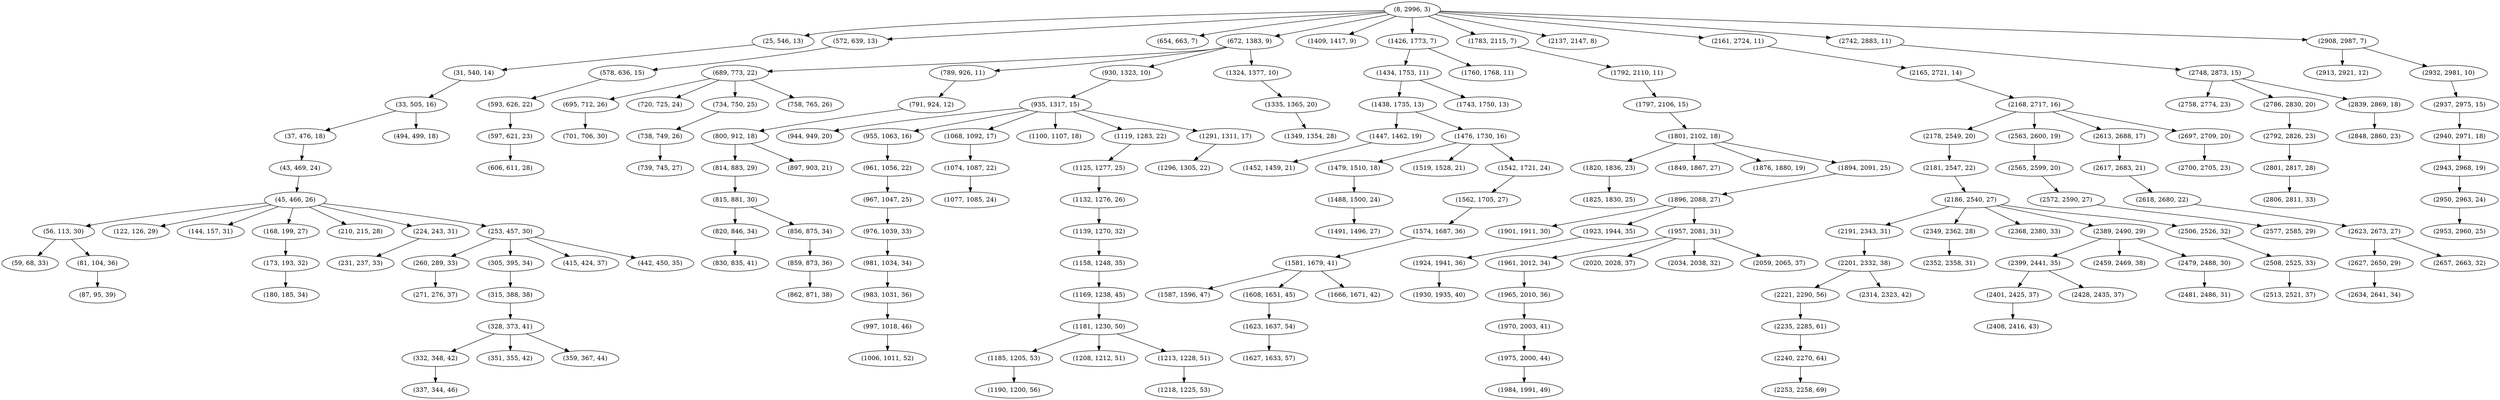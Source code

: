 digraph tree {
    "(8, 2996, 3)";
    "(25, 546, 13)";
    "(31, 540, 14)";
    "(33, 505, 16)";
    "(37, 476, 18)";
    "(43, 469, 24)";
    "(45, 466, 26)";
    "(56, 113, 30)";
    "(59, 68, 33)";
    "(81, 104, 36)";
    "(87, 95, 39)";
    "(122, 126, 29)";
    "(144, 157, 31)";
    "(168, 199, 27)";
    "(173, 193, 32)";
    "(180, 185, 34)";
    "(210, 215, 28)";
    "(224, 243, 31)";
    "(231, 237, 33)";
    "(253, 457, 30)";
    "(260, 289, 33)";
    "(271, 276, 37)";
    "(305, 395, 34)";
    "(315, 388, 38)";
    "(328, 373, 41)";
    "(332, 348, 42)";
    "(337, 344, 46)";
    "(351, 355, 42)";
    "(359, 367, 44)";
    "(415, 424, 37)";
    "(442, 450, 35)";
    "(494, 499, 18)";
    "(572, 639, 13)";
    "(578, 636, 15)";
    "(593, 626, 22)";
    "(597, 621, 23)";
    "(606, 611, 28)";
    "(654, 663, 7)";
    "(672, 1383, 9)";
    "(689, 773, 22)";
    "(695, 712, 26)";
    "(701, 706, 30)";
    "(720, 725, 24)";
    "(734, 750, 25)";
    "(738, 749, 26)";
    "(739, 745, 27)";
    "(758, 765, 26)";
    "(789, 926, 11)";
    "(791, 924, 12)";
    "(800, 912, 18)";
    "(814, 883, 29)";
    "(815, 881, 30)";
    "(820, 846, 34)";
    "(830, 835, 41)";
    "(856, 875, 34)";
    "(859, 873, 36)";
    "(862, 871, 38)";
    "(897, 903, 21)";
    "(930, 1323, 10)";
    "(935, 1317, 15)";
    "(944, 949, 20)";
    "(955, 1063, 16)";
    "(961, 1056, 22)";
    "(967, 1047, 25)";
    "(976, 1039, 33)";
    "(981, 1034, 34)";
    "(983, 1031, 36)";
    "(997, 1018, 46)";
    "(1006, 1011, 52)";
    "(1068, 1092, 17)";
    "(1074, 1087, 22)";
    "(1077, 1085, 24)";
    "(1100, 1107, 18)";
    "(1119, 1283, 22)";
    "(1125, 1277, 25)";
    "(1132, 1276, 26)";
    "(1139, 1270, 32)";
    "(1158, 1248, 35)";
    "(1169, 1238, 45)";
    "(1181, 1230, 50)";
    "(1185, 1205, 53)";
    "(1190, 1200, 56)";
    "(1208, 1212, 51)";
    "(1213, 1228, 51)";
    "(1218, 1225, 53)";
    "(1291, 1311, 17)";
    "(1296, 1305, 22)";
    "(1324, 1377, 10)";
    "(1335, 1365, 20)";
    "(1349, 1354, 28)";
    "(1409, 1417, 9)";
    "(1426, 1773, 7)";
    "(1434, 1753, 11)";
    "(1438, 1735, 13)";
    "(1447, 1462, 19)";
    "(1452, 1459, 21)";
    "(1476, 1730, 16)";
    "(1479, 1510, 18)";
    "(1488, 1500, 24)";
    "(1491, 1496, 27)";
    "(1519, 1528, 21)";
    "(1542, 1721, 24)";
    "(1562, 1705, 27)";
    "(1574, 1687, 36)";
    "(1581, 1679, 41)";
    "(1587, 1596, 47)";
    "(1608, 1651, 45)";
    "(1623, 1637, 54)";
    "(1627, 1633, 57)";
    "(1666, 1671, 42)";
    "(1743, 1750, 13)";
    "(1760, 1768, 11)";
    "(1783, 2115, 7)";
    "(1792, 2110, 11)";
    "(1797, 2106, 15)";
    "(1801, 2102, 18)";
    "(1820, 1836, 23)";
    "(1825, 1830, 25)";
    "(1849, 1867, 27)";
    "(1876, 1880, 19)";
    "(1894, 2091, 25)";
    "(1896, 2088, 27)";
    "(1901, 1911, 30)";
    "(1923, 1944, 35)";
    "(1924, 1941, 36)";
    "(1930, 1935, 40)";
    "(1957, 2081, 31)";
    "(1961, 2012, 34)";
    "(1965, 2010, 36)";
    "(1970, 2003, 41)";
    "(1975, 2000, 44)";
    "(1984, 1991, 49)";
    "(2020, 2028, 37)";
    "(2034, 2038, 32)";
    "(2059, 2065, 37)";
    "(2137, 2147, 8)";
    "(2161, 2724, 11)";
    "(2165, 2721, 14)";
    "(2168, 2717, 16)";
    "(2178, 2549, 20)";
    "(2181, 2547, 22)";
    "(2186, 2540, 27)";
    "(2191, 2343, 31)";
    "(2201, 2332, 38)";
    "(2221, 2290, 56)";
    "(2235, 2285, 61)";
    "(2240, 2270, 64)";
    "(2253, 2258, 69)";
    "(2314, 2323, 42)";
    "(2349, 2362, 28)";
    "(2352, 2358, 31)";
    "(2368, 2380, 33)";
    "(2389, 2490, 29)";
    "(2399, 2441, 35)";
    "(2401, 2425, 37)";
    "(2408, 2416, 43)";
    "(2428, 2435, 37)";
    "(2459, 2469, 38)";
    "(2479, 2488, 30)";
    "(2481, 2486, 31)";
    "(2506, 2526, 32)";
    "(2508, 2525, 33)";
    "(2513, 2521, 37)";
    "(2563, 2600, 19)";
    "(2565, 2599, 20)";
    "(2572, 2590, 27)";
    "(2577, 2585, 29)";
    "(2613, 2688, 17)";
    "(2617, 2683, 21)";
    "(2618, 2680, 22)";
    "(2623, 2673, 27)";
    "(2627, 2650, 29)";
    "(2634, 2641, 34)";
    "(2657, 2663, 32)";
    "(2697, 2709, 20)";
    "(2700, 2705, 23)";
    "(2742, 2883, 11)";
    "(2748, 2873, 15)";
    "(2758, 2774, 23)";
    "(2786, 2830, 20)";
    "(2792, 2826, 23)";
    "(2801, 2817, 28)";
    "(2806, 2811, 33)";
    "(2839, 2869, 18)";
    "(2848, 2860, 23)";
    "(2908, 2987, 7)";
    "(2913, 2921, 12)";
    "(2932, 2981, 10)";
    "(2937, 2975, 15)";
    "(2940, 2971, 18)";
    "(2943, 2968, 19)";
    "(2950, 2963, 24)";
    "(2953, 2960, 25)";
    "(8, 2996, 3)" -> "(25, 546, 13)";
    "(8, 2996, 3)" -> "(572, 639, 13)";
    "(8, 2996, 3)" -> "(654, 663, 7)";
    "(8, 2996, 3)" -> "(672, 1383, 9)";
    "(8, 2996, 3)" -> "(1409, 1417, 9)";
    "(8, 2996, 3)" -> "(1426, 1773, 7)";
    "(8, 2996, 3)" -> "(1783, 2115, 7)";
    "(8, 2996, 3)" -> "(2137, 2147, 8)";
    "(8, 2996, 3)" -> "(2161, 2724, 11)";
    "(8, 2996, 3)" -> "(2742, 2883, 11)";
    "(8, 2996, 3)" -> "(2908, 2987, 7)";
    "(25, 546, 13)" -> "(31, 540, 14)";
    "(31, 540, 14)" -> "(33, 505, 16)";
    "(33, 505, 16)" -> "(37, 476, 18)";
    "(33, 505, 16)" -> "(494, 499, 18)";
    "(37, 476, 18)" -> "(43, 469, 24)";
    "(43, 469, 24)" -> "(45, 466, 26)";
    "(45, 466, 26)" -> "(56, 113, 30)";
    "(45, 466, 26)" -> "(122, 126, 29)";
    "(45, 466, 26)" -> "(144, 157, 31)";
    "(45, 466, 26)" -> "(168, 199, 27)";
    "(45, 466, 26)" -> "(210, 215, 28)";
    "(45, 466, 26)" -> "(224, 243, 31)";
    "(45, 466, 26)" -> "(253, 457, 30)";
    "(56, 113, 30)" -> "(59, 68, 33)";
    "(56, 113, 30)" -> "(81, 104, 36)";
    "(81, 104, 36)" -> "(87, 95, 39)";
    "(168, 199, 27)" -> "(173, 193, 32)";
    "(173, 193, 32)" -> "(180, 185, 34)";
    "(224, 243, 31)" -> "(231, 237, 33)";
    "(253, 457, 30)" -> "(260, 289, 33)";
    "(253, 457, 30)" -> "(305, 395, 34)";
    "(253, 457, 30)" -> "(415, 424, 37)";
    "(253, 457, 30)" -> "(442, 450, 35)";
    "(260, 289, 33)" -> "(271, 276, 37)";
    "(305, 395, 34)" -> "(315, 388, 38)";
    "(315, 388, 38)" -> "(328, 373, 41)";
    "(328, 373, 41)" -> "(332, 348, 42)";
    "(328, 373, 41)" -> "(351, 355, 42)";
    "(328, 373, 41)" -> "(359, 367, 44)";
    "(332, 348, 42)" -> "(337, 344, 46)";
    "(572, 639, 13)" -> "(578, 636, 15)";
    "(578, 636, 15)" -> "(593, 626, 22)";
    "(593, 626, 22)" -> "(597, 621, 23)";
    "(597, 621, 23)" -> "(606, 611, 28)";
    "(672, 1383, 9)" -> "(689, 773, 22)";
    "(672, 1383, 9)" -> "(789, 926, 11)";
    "(672, 1383, 9)" -> "(930, 1323, 10)";
    "(672, 1383, 9)" -> "(1324, 1377, 10)";
    "(689, 773, 22)" -> "(695, 712, 26)";
    "(689, 773, 22)" -> "(720, 725, 24)";
    "(689, 773, 22)" -> "(734, 750, 25)";
    "(689, 773, 22)" -> "(758, 765, 26)";
    "(695, 712, 26)" -> "(701, 706, 30)";
    "(734, 750, 25)" -> "(738, 749, 26)";
    "(738, 749, 26)" -> "(739, 745, 27)";
    "(789, 926, 11)" -> "(791, 924, 12)";
    "(791, 924, 12)" -> "(800, 912, 18)";
    "(800, 912, 18)" -> "(814, 883, 29)";
    "(800, 912, 18)" -> "(897, 903, 21)";
    "(814, 883, 29)" -> "(815, 881, 30)";
    "(815, 881, 30)" -> "(820, 846, 34)";
    "(815, 881, 30)" -> "(856, 875, 34)";
    "(820, 846, 34)" -> "(830, 835, 41)";
    "(856, 875, 34)" -> "(859, 873, 36)";
    "(859, 873, 36)" -> "(862, 871, 38)";
    "(930, 1323, 10)" -> "(935, 1317, 15)";
    "(935, 1317, 15)" -> "(944, 949, 20)";
    "(935, 1317, 15)" -> "(955, 1063, 16)";
    "(935, 1317, 15)" -> "(1068, 1092, 17)";
    "(935, 1317, 15)" -> "(1100, 1107, 18)";
    "(935, 1317, 15)" -> "(1119, 1283, 22)";
    "(935, 1317, 15)" -> "(1291, 1311, 17)";
    "(955, 1063, 16)" -> "(961, 1056, 22)";
    "(961, 1056, 22)" -> "(967, 1047, 25)";
    "(967, 1047, 25)" -> "(976, 1039, 33)";
    "(976, 1039, 33)" -> "(981, 1034, 34)";
    "(981, 1034, 34)" -> "(983, 1031, 36)";
    "(983, 1031, 36)" -> "(997, 1018, 46)";
    "(997, 1018, 46)" -> "(1006, 1011, 52)";
    "(1068, 1092, 17)" -> "(1074, 1087, 22)";
    "(1074, 1087, 22)" -> "(1077, 1085, 24)";
    "(1119, 1283, 22)" -> "(1125, 1277, 25)";
    "(1125, 1277, 25)" -> "(1132, 1276, 26)";
    "(1132, 1276, 26)" -> "(1139, 1270, 32)";
    "(1139, 1270, 32)" -> "(1158, 1248, 35)";
    "(1158, 1248, 35)" -> "(1169, 1238, 45)";
    "(1169, 1238, 45)" -> "(1181, 1230, 50)";
    "(1181, 1230, 50)" -> "(1185, 1205, 53)";
    "(1181, 1230, 50)" -> "(1208, 1212, 51)";
    "(1181, 1230, 50)" -> "(1213, 1228, 51)";
    "(1185, 1205, 53)" -> "(1190, 1200, 56)";
    "(1213, 1228, 51)" -> "(1218, 1225, 53)";
    "(1291, 1311, 17)" -> "(1296, 1305, 22)";
    "(1324, 1377, 10)" -> "(1335, 1365, 20)";
    "(1335, 1365, 20)" -> "(1349, 1354, 28)";
    "(1426, 1773, 7)" -> "(1434, 1753, 11)";
    "(1426, 1773, 7)" -> "(1760, 1768, 11)";
    "(1434, 1753, 11)" -> "(1438, 1735, 13)";
    "(1434, 1753, 11)" -> "(1743, 1750, 13)";
    "(1438, 1735, 13)" -> "(1447, 1462, 19)";
    "(1438, 1735, 13)" -> "(1476, 1730, 16)";
    "(1447, 1462, 19)" -> "(1452, 1459, 21)";
    "(1476, 1730, 16)" -> "(1479, 1510, 18)";
    "(1476, 1730, 16)" -> "(1519, 1528, 21)";
    "(1476, 1730, 16)" -> "(1542, 1721, 24)";
    "(1479, 1510, 18)" -> "(1488, 1500, 24)";
    "(1488, 1500, 24)" -> "(1491, 1496, 27)";
    "(1542, 1721, 24)" -> "(1562, 1705, 27)";
    "(1562, 1705, 27)" -> "(1574, 1687, 36)";
    "(1574, 1687, 36)" -> "(1581, 1679, 41)";
    "(1581, 1679, 41)" -> "(1587, 1596, 47)";
    "(1581, 1679, 41)" -> "(1608, 1651, 45)";
    "(1581, 1679, 41)" -> "(1666, 1671, 42)";
    "(1608, 1651, 45)" -> "(1623, 1637, 54)";
    "(1623, 1637, 54)" -> "(1627, 1633, 57)";
    "(1783, 2115, 7)" -> "(1792, 2110, 11)";
    "(1792, 2110, 11)" -> "(1797, 2106, 15)";
    "(1797, 2106, 15)" -> "(1801, 2102, 18)";
    "(1801, 2102, 18)" -> "(1820, 1836, 23)";
    "(1801, 2102, 18)" -> "(1849, 1867, 27)";
    "(1801, 2102, 18)" -> "(1876, 1880, 19)";
    "(1801, 2102, 18)" -> "(1894, 2091, 25)";
    "(1820, 1836, 23)" -> "(1825, 1830, 25)";
    "(1894, 2091, 25)" -> "(1896, 2088, 27)";
    "(1896, 2088, 27)" -> "(1901, 1911, 30)";
    "(1896, 2088, 27)" -> "(1923, 1944, 35)";
    "(1896, 2088, 27)" -> "(1957, 2081, 31)";
    "(1923, 1944, 35)" -> "(1924, 1941, 36)";
    "(1924, 1941, 36)" -> "(1930, 1935, 40)";
    "(1957, 2081, 31)" -> "(1961, 2012, 34)";
    "(1957, 2081, 31)" -> "(2020, 2028, 37)";
    "(1957, 2081, 31)" -> "(2034, 2038, 32)";
    "(1957, 2081, 31)" -> "(2059, 2065, 37)";
    "(1961, 2012, 34)" -> "(1965, 2010, 36)";
    "(1965, 2010, 36)" -> "(1970, 2003, 41)";
    "(1970, 2003, 41)" -> "(1975, 2000, 44)";
    "(1975, 2000, 44)" -> "(1984, 1991, 49)";
    "(2161, 2724, 11)" -> "(2165, 2721, 14)";
    "(2165, 2721, 14)" -> "(2168, 2717, 16)";
    "(2168, 2717, 16)" -> "(2178, 2549, 20)";
    "(2168, 2717, 16)" -> "(2563, 2600, 19)";
    "(2168, 2717, 16)" -> "(2613, 2688, 17)";
    "(2168, 2717, 16)" -> "(2697, 2709, 20)";
    "(2178, 2549, 20)" -> "(2181, 2547, 22)";
    "(2181, 2547, 22)" -> "(2186, 2540, 27)";
    "(2186, 2540, 27)" -> "(2191, 2343, 31)";
    "(2186, 2540, 27)" -> "(2349, 2362, 28)";
    "(2186, 2540, 27)" -> "(2368, 2380, 33)";
    "(2186, 2540, 27)" -> "(2389, 2490, 29)";
    "(2186, 2540, 27)" -> "(2506, 2526, 32)";
    "(2191, 2343, 31)" -> "(2201, 2332, 38)";
    "(2201, 2332, 38)" -> "(2221, 2290, 56)";
    "(2201, 2332, 38)" -> "(2314, 2323, 42)";
    "(2221, 2290, 56)" -> "(2235, 2285, 61)";
    "(2235, 2285, 61)" -> "(2240, 2270, 64)";
    "(2240, 2270, 64)" -> "(2253, 2258, 69)";
    "(2349, 2362, 28)" -> "(2352, 2358, 31)";
    "(2389, 2490, 29)" -> "(2399, 2441, 35)";
    "(2389, 2490, 29)" -> "(2459, 2469, 38)";
    "(2389, 2490, 29)" -> "(2479, 2488, 30)";
    "(2399, 2441, 35)" -> "(2401, 2425, 37)";
    "(2399, 2441, 35)" -> "(2428, 2435, 37)";
    "(2401, 2425, 37)" -> "(2408, 2416, 43)";
    "(2479, 2488, 30)" -> "(2481, 2486, 31)";
    "(2506, 2526, 32)" -> "(2508, 2525, 33)";
    "(2508, 2525, 33)" -> "(2513, 2521, 37)";
    "(2563, 2600, 19)" -> "(2565, 2599, 20)";
    "(2565, 2599, 20)" -> "(2572, 2590, 27)";
    "(2572, 2590, 27)" -> "(2577, 2585, 29)";
    "(2613, 2688, 17)" -> "(2617, 2683, 21)";
    "(2617, 2683, 21)" -> "(2618, 2680, 22)";
    "(2618, 2680, 22)" -> "(2623, 2673, 27)";
    "(2623, 2673, 27)" -> "(2627, 2650, 29)";
    "(2623, 2673, 27)" -> "(2657, 2663, 32)";
    "(2627, 2650, 29)" -> "(2634, 2641, 34)";
    "(2697, 2709, 20)" -> "(2700, 2705, 23)";
    "(2742, 2883, 11)" -> "(2748, 2873, 15)";
    "(2748, 2873, 15)" -> "(2758, 2774, 23)";
    "(2748, 2873, 15)" -> "(2786, 2830, 20)";
    "(2748, 2873, 15)" -> "(2839, 2869, 18)";
    "(2786, 2830, 20)" -> "(2792, 2826, 23)";
    "(2792, 2826, 23)" -> "(2801, 2817, 28)";
    "(2801, 2817, 28)" -> "(2806, 2811, 33)";
    "(2839, 2869, 18)" -> "(2848, 2860, 23)";
    "(2908, 2987, 7)" -> "(2913, 2921, 12)";
    "(2908, 2987, 7)" -> "(2932, 2981, 10)";
    "(2932, 2981, 10)" -> "(2937, 2975, 15)";
    "(2937, 2975, 15)" -> "(2940, 2971, 18)";
    "(2940, 2971, 18)" -> "(2943, 2968, 19)";
    "(2943, 2968, 19)" -> "(2950, 2963, 24)";
    "(2950, 2963, 24)" -> "(2953, 2960, 25)";
}
